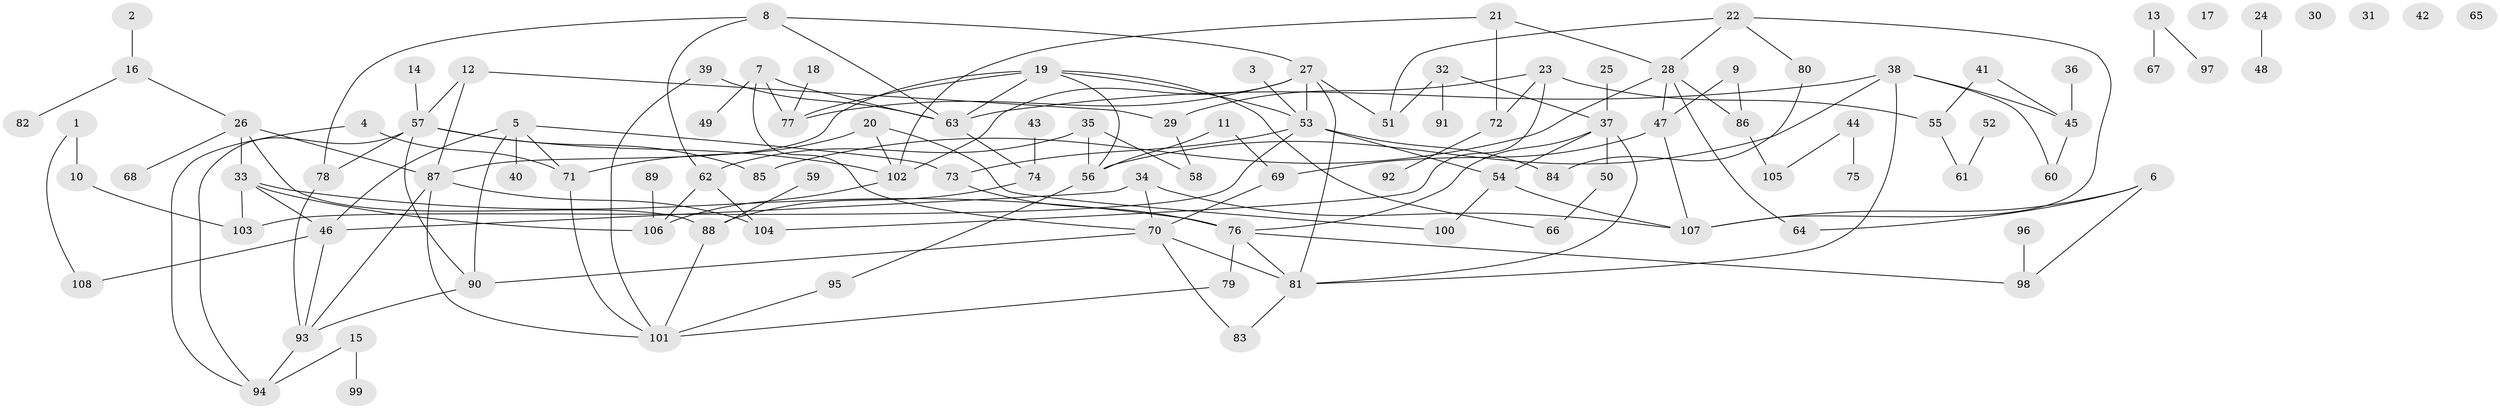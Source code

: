 // Generated by graph-tools (version 1.1) at 2025/13/03/09/25 04:13:13]
// undirected, 108 vertices, 154 edges
graph export_dot {
graph [start="1"]
  node [color=gray90,style=filled];
  1;
  2;
  3;
  4;
  5;
  6;
  7;
  8;
  9;
  10;
  11;
  12;
  13;
  14;
  15;
  16;
  17;
  18;
  19;
  20;
  21;
  22;
  23;
  24;
  25;
  26;
  27;
  28;
  29;
  30;
  31;
  32;
  33;
  34;
  35;
  36;
  37;
  38;
  39;
  40;
  41;
  42;
  43;
  44;
  45;
  46;
  47;
  48;
  49;
  50;
  51;
  52;
  53;
  54;
  55;
  56;
  57;
  58;
  59;
  60;
  61;
  62;
  63;
  64;
  65;
  66;
  67;
  68;
  69;
  70;
  71;
  72;
  73;
  74;
  75;
  76;
  77;
  78;
  79;
  80;
  81;
  82;
  83;
  84;
  85;
  86;
  87;
  88;
  89;
  90;
  91;
  92;
  93;
  94;
  95;
  96;
  97;
  98;
  99;
  100;
  101;
  102;
  103;
  104;
  105;
  106;
  107;
  108;
  1 -- 10;
  1 -- 108;
  2 -- 16;
  3 -- 53;
  4 -- 71;
  4 -- 94;
  5 -- 40;
  5 -- 46;
  5 -- 71;
  5 -- 73;
  5 -- 90;
  6 -- 64;
  6 -- 98;
  6 -- 107;
  7 -- 49;
  7 -- 63;
  7 -- 70;
  7 -- 77;
  8 -- 27;
  8 -- 62;
  8 -- 63;
  8 -- 78;
  9 -- 47;
  9 -- 86;
  10 -- 103;
  11 -- 56;
  11 -- 69;
  12 -- 29;
  12 -- 57;
  12 -- 87;
  13 -- 67;
  13 -- 97;
  14 -- 57;
  15 -- 94;
  15 -- 99;
  16 -- 26;
  16 -- 82;
  18 -- 77;
  19 -- 53;
  19 -- 56;
  19 -- 63;
  19 -- 66;
  19 -- 77;
  19 -- 87;
  20 -- 71;
  20 -- 100;
  20 -- 102;
  21 -- 28;
  21 -- 72;
  21 -- 102;
  22 -- 28;
  22 -- 51;
  22 -- 80;
  22 -- 107;
  23 -- 29;
  23 -- 55;
  23 -- 72;
  23 -- 104;
  24 -- 48;
  25 -- 37;
  26 -- 33;
  26 -- 68;
  26 -- 87;
  26 -- 88;
  27 -- 51;
  27 -- 53;
  27 -- 77;
  27 -- 81;
  27 -- 102;
  28 -- 47;
  28 -- 64;
  28 -- 85;
  28 -- 86;
  29 -- 58;
  32 -- 37;
  32 -- 51;
  32 -- 91;
  33 -- 46;
  33 -- 76;
  33 -- 103;
  33 -- 106;
  34 -- 46;
  34 -- 70;
  34 -- 107;
  35 -- 56;
  35 -- 58;
  35 -- 62;
  36 -- 45;
  37 -- 50;
  37 -- 54;
  37 -- 76;
  37 -- 81;
  38 -- 45;
  38 -- 56;
  38 -- 60;
  38 -- 63;
  38 -- 81;
  39 -- 63;
  39 -- 101;
  41 -- 45;
  41 -- 55;
  43 -- 74;
  44 -- 75;
  44 -- 105;
  45 -- 60;
  46 -- 93;
  46 -- 108;
  47 -- 69;
  47 -- 107;
  50 -- 66;
  52 -- 61;
  53 -- 54;
  53 -- 73;
  53 -- 84;
  53 -- 103;
  54 -- 100;
  54 -- 107;
  55 -- 61;
  56 -- 95;
  57 -- 78;
  57 -- 85;
  57 -- 90;
  57 -- 94;
  57 -- 102;
  59 -- 88;
  62 -- 104;
  62 -- 106;
  63 -- 74;
  69 -- 70;
  70 -- 81;
  70 -- 83;
  70 -- 90;
  71 -- 101;
  72 -- 92;
  73 -- 76;
  74 -- 88;
  76 -- 79;
  76 -- 81;
  76 -- 98;
  78 -- 93;
  79 -- 101;
  80 -- 84;
  81 -- 83;
  86 -- 105;
  87 -- 93;
  87 -- 101;
  87 -- 104;
  88 -- 101;
  89 -- 106;
  90 -- 93;
  93 -- 94;
  95 -- 101;
  96 -- 98;
  102 -- 106;
}
